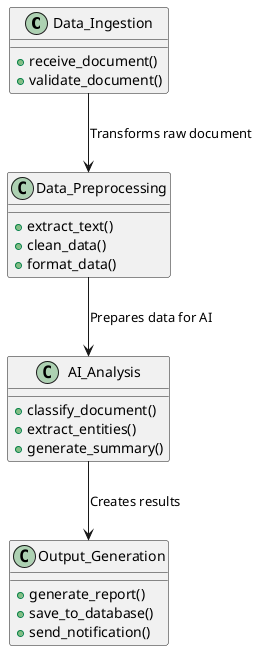 @startuml AI_Powered_Document_Processing_Pipeline

!define RECTANGLE class

RECTANGLE Data_Ingestion {
    + receive_document()
    + validate_document()
}

RECTANGLE Data_Preprocessing {
    + extract_text()
    + clean_data()
    + format_data()
}

RECTANGLE AI_Analysis {
    + classify_document()
    + extract_entities()
    + generate_summary()
}

RECTANGLE Output_Generation {
    + generate_report()
    + save_to_database()
    + send_notification()
}

Data_Ingestion -down-> Data_Preprocessing : "Transforms raw document"
Data_Preprocessing -down-> AI_Analysis : "Prepares data for AI"
AI_Analysis -down-> Output_Generation : "Creates results"

@enduml